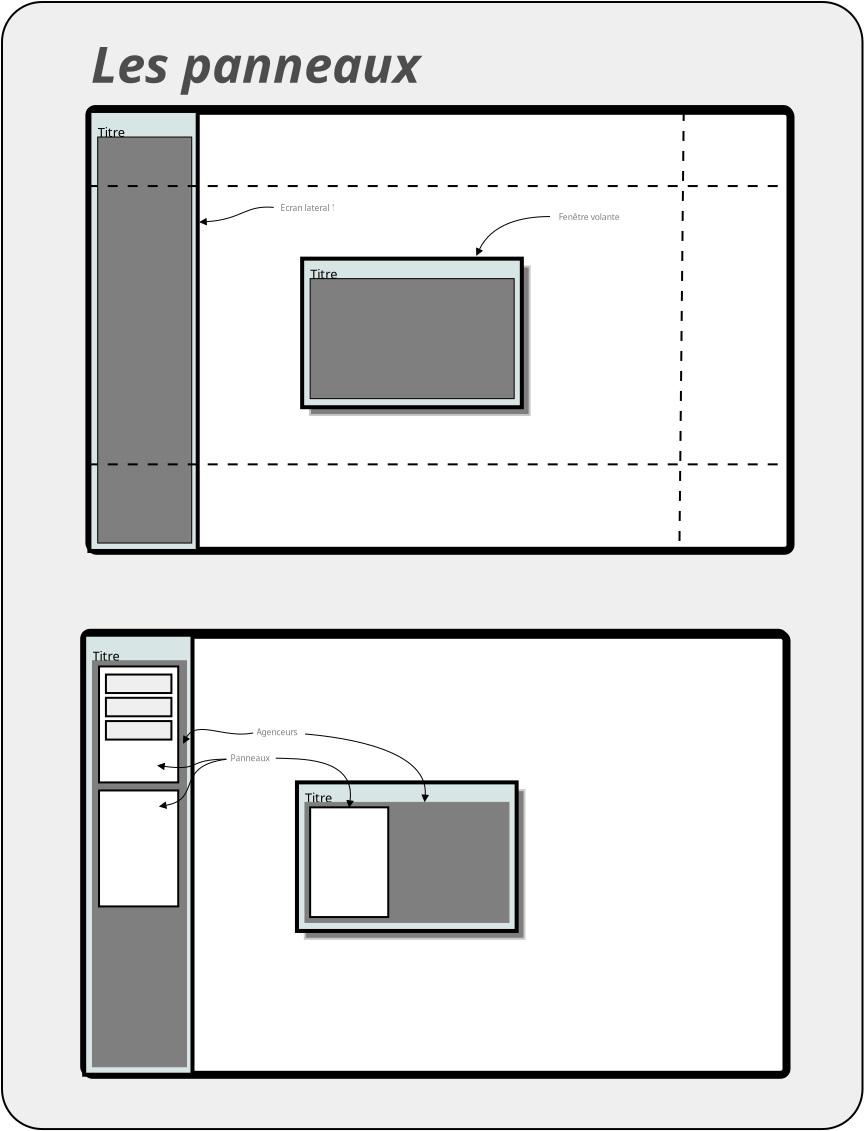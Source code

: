 <?xml version="1.0" encoding="UTF-8"?>
<dia:diagram xmlns:dia="http://www.lysator.liu.se/~alla/dia/">
  <dia:layer name="Nouveau calque 1" visible="true">
    <dia:object type="Standard - Box" version="0" id="O0">
      <dia:attribute name="obj_pos">
        <dia:point val="6.725,3.27"/>
      </dia:attribute>
      <dia:attribute name="obj_bb">
        <dia:rectangle val="6.675,3.22;49.8,59.672"/>
      </dia:attribute>
      <dia:attribute name="elem_corner">
        <dia:point val="6.725,3.27"/>
      </dia:attribute>
      <dia:attribute name="elem_width">
        <dia:real val="43.025"/>
      </dia:attribute>
      <dia:attribute name="elem_height">
        <dia:real val="56.352"/>
      </dia:attribute>
      <dia:attribute name="border_width">
        <dia:real val="0.1"/>
      </dia:attribute>
      <dia:attribute name="inner_color">
        <dia:color val="#efefef"/>
      </dia:attribute>
      <dia:attribute name="show_background">
        <dia:boolean val="true"/>
      </dia:attribute>
      <dia:attribute name="corner_radius">
        <dia:real val="2"/>
      </dia:attribute>
    </dia:object>
    <dia:object type="Standard - Box" version="0" id="O1">
      <dia:attribute name="obj_pos">
        <dia:point val="11.095,8.622"/>
      </dia:attribute>
      <dia:attribute name="obj_bb">
        <dia:rectangle val="10.895,8.422;46.295,30.822"/>
      </dia:attribute>
      <dia:attribute name="elem_corner">
        <dia:point val="11.095,8.622"/>
      </dia:attribute>
      <dia:attribute name="elem_width">
        <dia:real val="35"/>
      </dia:attribute>
      <dia:attribute name="elem_height">
        <dia:real val="22"/>
      </dia:attribute>
      <dia:attribute name="border_width">
        <dia:real val="0.4"/>
      </dia:attribute>
      <dia:attribute name="inner_color">
        <dia:color val="#efefef"/>
      </dia:attribute>
      <dia:attribute name="show_background">
        <dia:boolean val="false"/>
      </dia:attribute>
      <dia:attribute name="corner_radius">
        <dia:real val="0.3"/>
      </dia:attribute>
    </dia:object>
    <dia:object type="Standard - Box" version="0" id="O2">
      <dia:attribute name="obj_pos">
        <dia:point val="10.834,34.809"/>
      </dia:attribute>
      <dia:attribute name="obj_bb">
        <dia:rectangle val="10.634,34.609;46.034,57.009"/>
      </dia:attribute>
      <dia:attribute name="elem_corner">
        <dia:point val="10.834,34.809"/>
      </dia:attribute>
      <dia:attribute name="elem_width">
        <dia:real val="35"/>
      </dia:attribute>
      <dia:attribute name="elem_height">
        <dia:real val="22"/>
      </dia:attribute>
      <dia:attribute name="border_width">
        <dia:real val="0.4"/>
      </dia:attribute>
      <dia:attribute name="inner_color">
        <dia:color val="#efefef"/>
      </dia:attribute>
      <dia:attribute name="show_background">
        <dia:boolean val="false"/>
      </dia:attribute>
      <dia:attribute name="corner_radius">
        <dia:real val="0.3"/>
      </dia:attribute>
    </dia:object>
  </dia:layer>
  <dia:layer name="Arrière-plan" visible="true" active="true">
    <dia:object type="Standard - Text" version="1" id="O3">
      <dia:attribute name="obj_pos">
        <dia:point val="11.177,7.308"/>
      </dia:attribute>
      <dia:attribute name="obj_bb">
        <dia:rectangle val="11.177,4.95;30.965,7.908"/>
      </dia:attribute>
      <dia:attribute name="text">
        <dia:composite type="text">
          <dia:attribute name="string">
            <dia:string>#Les panneaux#</dia:string>
          </dia:attribute>
          <dia:attribute name="font">
            <dia:font family="sans" style="84" name="Helvetica"/>
          </dia:attribute>
          <dia:attribute name="height">
            <dia:real val="3.175"/>
          </dia:attribute>
          <dia:attribute name="pos">
            <dia:point val="11.177,7.308"/>
          </dia:attribute>
          <dia:attribute name="color">
            <dia:color val="#4d4d4d"/>
          </dia:attribute>
          <dia:attribute name="alignment">
            <dia:enum val="0"/>
          </dia:attribute>
        </dia:composite>
      </dia:attribute>
      <dia:attribute name="valign">
        <dia:enum val="3"/>
      </dia:attribute>
    </dia:object>
    <dia:object type="Standard - Box" version="0" id="O4">
      <dia:attribute name="obj_pos">
        <dia:point val="10.95,34.909"/>
      </dia:attribute>
      <dia:attribute name="obj_bb">
        <dia:rectangle val="10.75,34.709;46.15,57.109"/>
      </dia:attribute>
      <dia:attribute name="elem_corner">
        <dia:point val="10.95,34.909"/>
      </dia:attribute>
      <dia:attribute name="elem_width">
        <dia:real val="35"/>
      </dia:attribute>
      <dia:attribute name="elem_height">
        <dia:real val="22"/>
      </dia:attribute>
      <dia:attribute name="border_width">
        <dia:real val="0.4"/>
      </dia:attribute>
      <dia:attribute name="show_background">
        <dia:boolean val="true"/>
      </dia:attribute>
      <dia:attribute name="corner_radius">
        <dia:real val="0.3"/>
      </dia:attribute>
    </dia:object>
    <dia:object type="Standard - Box" version="0" id="O5">
      <dia:attribute name="obj_pos">
        <dia:point val="10.834,34.906"/>
      </dia:attribute>
      <dia:attribute name="obj_bb">
        <dia:rectangle val="10.734,34.806;16.35,57.006"/>
      </dia:attribute>
      <dia:attribute name="elem_corner">
        <dia:point val="10.834,34.906"/>
      </dia:attribute>
      <dia:attribute name="elem_width">
        <dia:real val="5.416"/>
      </dia:attribute>
      <dia:attribute name="elem_height">
        <dia:real val="22"/>
      </dia:attribute>
      <dia:attribute name="border_width">
        <dia:real val="0.2"/>
      </dia:attribute>
      <dia:attribute name="inner_color">
        <dia:color val="#d8e5e5"/>
      </dia:attribute>
      <dia:attribute name="show_background">
        <dia:boolean val="true"/>
      </dia:attribute>
    </dia:object>
    <dia:object type="Standard - Box" version="0" id="O6">
      <dia:attribute name="obj_pos">
        <dia:point val="21.864,42.68"/>
      </dia:attribute>
      <dia:attribute name="obj_bb">
        <dia:rectangle val="21.814,42.63;32.898,50.159"/>
      </dia:attribute>
      <dia:attribute name="elem_corner">
        <dia:point val="21.864,42.68"/>
      </dia:attribute>
      <dia:attribute name="elem_width">
        <dia:real val="10.984"/>
      </dia:attribute>
      <dia:attribute name="elem_height">
        <dia:real val="7.429"/>
      </dia:attribute>
      <dia:attribute name="border_width">
        <dia:real val="0.1"/>
      </dia:attribute>
      <dia:attribute name="border_color">
        <dia:color val="#c8c8c8"/>
      </dia:attribute>
      <dia:attribute name="inner_color">
        <dia:color val="#7f7f7f"/>
      </dia:attribute>
      <dia:attribute name="show_background">
        <dia:boolean val="true"/>
      </dia:attribute>
    </dia:object>
    <dia:object type="Standard - Box" version="0" id="O7">
      <dia:attribute name="obj_pos">
        <dia:point val="21.473,42.289"/>
      </dia:attribute>
      <dia:attribute name="obj_bb">
        <dia:rectangle val="21.373,42.189;32.557,49.818"/>
      </dia:attribute>
      <dia:attribute name="elem_corner">
        <dia:point val="21.473,42.289"/>
      </dia:attribute>
      <dia:attribute name="elem_width">
        <dia:real val="10.984"/>
      </dia:attribute>
      <dia:attribute name="elem_height">
        <dia:real val="7.429"/>
      </dia:attribute>
      <dia:attribute name="border_width">
        <dia:real val="0.2"/>
      </dia:attribute>
      <dia:attribute name="inner_color">
        <dia:color val="#d8e5e5"/>
      </dia:attribute>
      <dia:attribute name="show_background">
        <dia:boolean val="true"/>
      </dia:attribute>
    </dia:object>
    <dia:object type="Standard - Box" version="0" id="O8">
      <dia:attribute name="obj_pos">
        <dia:point val="11.25,36.209"/>
      </dia:attribute>
      <dia:attribute name="obj_bb">
        <dia:rectangle val="11.225,36.184;15.975,56.534"/>
      </dia:attribute>
      <dia:attribute name="elem_corner">
        <dia:point val="11.25,36.209"/>
      </dia:attribute>
      <dia:attribute name="elem_width">
        <dia:real val="4.7"/>
      </dia:attribute>
      <dia:attribute name="elem_height">
        <dia:real val="20.3"/>
      </dia:attribute>
      <dia:attribute name="border_width">
        <dia:real val="0.05"/>
      </dia:attribute>
      <dia:attribute name="border_color">
        <dia:color val="#7f7f7f"/>
      </dia:attribute>
      <dia:attribute name="inner_color">
        <dia:color val="#7f7f7f"/>
      </dia:attribute>
      <dia:attribute name="show_background">
        <dia:boolean val="true"/>
      </dia:attribute>
    </dia:object>
    <dia:object type="Standard - Box" version="0" id="O9">
      <dia:attribute name="obj_pos">
        <dia:point val="21.873,43.289"/>
      </dia:attribute>
      <dia:attribute name="obj_bb">
        <dia:rectangle val="21.848,43.264;32.098,49.314"/>
      </dia:attribute>
      <dia:attribute name="elem_corner">
        <dia:point val="21.873,43.289"/>
      </dia:attribute>
      <dia:attribute name="elem_width">
        <dia:real val="10.2"/>
      </dia:attribute>
      <dia:attribute name="elem_height">
        <dia:real val="6"/>
      </dia:attribute>
      <dia:attribute name="border_width">
        <dia:real val="0.05"/>
      </dia:attribute>
      <dia:attribute name="border_color">
        <dia:color val="#7f7f7f"/>
      </dia:attribute>
      <dia:attribute name="inner_color">
        <dia:color val="#7f7f7f"/>
      </dia:attribute>
      <dia:attribute name="show_background">
        <dia:boolean val="true"/>
      </dia:attribute>
    </dia:object>
    <dia:object type="Standard - Text" version="1" id="O10">
      <dia:attribute name="obj_pos">
        <dia:point val="11.25,36.209"/>
      </dia:attribute>
      <dia:attribute name="obj_bb">
        <dia:rectangle val="11.25,35.614;12.725,36.359"/>
      </dia:attribute>
      <dia:attribute name="text">
        <dia:composite type="text">
          <dia:attribute name="string">
            <dia:string>#Titre#</dia:string>
          </dia:attribute>
          <dia:attribute name="font">
            <dia:font family="sans" style="0" name="Helvetica"/>
          </dia:attribute>
          <dia:attribute name="height">
            <dia:real val="0.8"/>
          </dia:attribute>
          <dia:attribute name="pos">
            <dia:point val="11.25,36.209"/>
          </dia:attribute>
          <dia:attribute name="color">
            <dia:color val="#000000"/>
          </dia:attribute>
          <dia:attribute name="alignment">
            <dia:enum val="0"/>
          </dia:attribute>
        </dia:composite>
      </dia:attribute>
      <dia:attribute name="valign">
        <dia:enum val="3"/>
      </dia:attribute>
    </dia:object>
    <dia:object type="Standard - Text" version="1" id="O11">
      <dia:attribute name="obj_pos">
        <dia:point val="21.873,43.289"/>
      </dia:attribute>
      <dia:attribute name="obj_bb">
        <dia:rectangle val="21.873,42.694;23.348,43.439"/>
      </dia:attribute>
      <dia:attribute name="text">
        <dia:composite type="text">
          <dia:attribute name="string">
            <dia:string>#Titre#</dia:string>
          </dia:attribute>
          <dia:attribute name="font">
            <dia:font family="sans" style="0" name="Helvetica"/>
          </dia:attribute>
          <dia:attribute name="height">
            <dia:real val="0.8"/>
          </dia:attribute>
          <dia:attribute name="pos">
            <dia:point val="21.873,43.289"/>
          </dia:attribute>
          <dia:attribute name="color">
            <dia:color val="#000000"/>
          </dia:attribute>
          <dia:attribute name="alignment">
            <dia:enum val="0"/>
          </dia:attribute>
        </dia:composite>
      </dia:attribute>
      <dia:attribute name="valign">
        <dia:enum val="3"/>
      </dia:attribute>
    </dia:object>
    <dia:object type="Standard - Text" version="1" id="O12">
      <dia:attribute name="obj_pos">
        <dia:point val="18.153,41.232"/>
      </dia:attribute>
      <dia:attribute name="obj_bb">
        <dia:rectangle val="18.153,40.84;20.241,41.332"/>
      </dia:attribute>
      <dia:attribute name="text">
        <dia:composite type="text">
          <dia:attribute name="string">
            <dia:string>#Panneaux#</dia:string>
          </dia:attribute>
          <dia:attribute name="font">
            <dia:font family="sans" style="0" name="Helvetica"/>
          </dia:attribute>
          <dia:attribute name="height">
            <dia:real val="0.529"/>
          </dia:attribute>
          <dia:attribute name="pos">
            <dia:point val="18.153,41.232"/>
          </dia:attribute>
          <dia:attribute name="color">
            <dia:color val="#7f7f7f"/>
          </dia:attribute>
          <dia:attribute name="alignment">
            <dia:enum val="0"/>
          </dia:attribute>
        </dia:composite>
      </dia:attribute>
      <dia:attribute name="valign">
        <dia:enum val="3"/>
      </dia:attribute>
    </dia:object>
    <dia:object type="Standard - Box" version="0" id="O13">
      <dia:attribute name="obj_pos">
        <dia:point val="11.576,36.493"/>
      </dia:attribute>
      <dia:attribute name="obj_bb">
        <dia:rectangle val="11.526,36.443;15.585,42.341"/>
      </dia:attribute>
      <dia:attribute name="elem_corner">
        <dia:point val="11.576,36.493"/>
      </dia:attribute>
      <dia:attribute name="elem_width">
        <dia:real val="3.96"/>
      </dia:attribute>
      <dia:attribute name="elem_height">
        <dia:real val="5.798"/>
      </dia:attribute>
      <dia:attribute name="show_background">
        <dia:boolean val="true"/>
      </dia:attribute>
    </dia:object>
    <dia:object type="Standard - BezierLine" version="0" id="O14">
      <dia:attribute name="obj_pos">
        <dia:point val="17.92,41.125"/>
      </dia:attribute>
      <dia:attribute name="obj_bb">
        <dia:rectangle val="14.48,41.1;17.945,41.682"/>
      </dia:attribute>
      <dia:attribute name="bez_points">
        <dia:point val="17.92,41.125"/>
        <dia:point val="15.876,41.152"/>
        <dia:point val="16.757,41.732"/>
        <dia:point val="14.511,41.449"/>
      </dia:attribute>
      <dia:attribute name="corner_types">
        <dia:enum val="0"/>
        <dia:enum val="0"/>
      </dia:attribute>
      <dia:attribute name="line_width">
        <dia:real val="0.05"/>
      </dia:attribute>
      <dia:attribute name="end_arrow">
        <dia:enum val="3"/>
      </dia:attribute>
      <dia:attribute name="end_arrow_length">
        <dia:real val="0.3"/>
      </dia:attribute>
      <dia:attribute name="end_arrow_width">
        <dia:real val="0.3"/>
      </dia:attribute>
    </dia:object>
    <dia:object type="Standard - Box" version="0" id="O15">
      <dia:attribute name="obj_pos">
        <dia:point val="11.576,42.693"/>
      </dia:attribute>
      <dia:attribute name="obj_bb">
        <dia:rectangle val="11.526,42.643;15.585,48.541"/>
      </dia:attribute>
      <dia:attribute name="elem_corner">
        <dia:point val="11.576,42.693"/>
      </dia:attribute>
      <dia:attribute name="elem_width">
        <dia:real val="3.96"/>
      </dia:attribute>
      <dia:attribute name="elem_height">
        <dia:real val="5.798"/>
      </dia:attribute>
      <dia:attribute name="show_background">
        <dia:boolean val="true"/>
      </dia:attribute>
    </dia:object>
    <dia:object type="Standard - BezierLine" version="0" id="O16">
      <dia:attribute name="obj_pos">
        <dia:point val="17.956,41.132"/>
      </dia:attribute>
      <dia:attribute name="obj_bb">
        <dia:rectangle val="14.568,41.104;17.984,43.619"/>
      </dia:attribute>
      <dia:attribute name="bez_points">
        <dia:point val="17.956,41.132"/>
        <dia:point val="15.312,41.46"/>
        <dia:point val="16.757,43.122"/>
        <dia:point val="14.598,43.49"/>
      </dia:attribute>
      <dia:attribute name="corner_types">
        <dia:enum val="0"/>
        <dia:enum val="0"/>
      </dia:attribute>
      <dia:attribute name="line_width">
        <dia:real val="0.05"/>
      </dia:attribute>
      <dia:attribute name="end_arrow">
        <dia:enum val="3"/>
      </dia:attribute>
      <dia:attribute name="end_arrow_length">
        <dia:real val="0.3"/>
      </dia:attribute>
      <dia:attribute name="end_arrow_width">
        <dia:real val="0.3"/>
      </dia:attribute>
    </dia:object>
    <dia:object type="Standard - Box" version="0" id="O17">
      <dia:attribute name="obj_pos">
        <dia:point val="22.132,43.537"/>
      </dia:attribute>
      <dia:attribute name="obj_bb">
        <dia:rectangle val="22.082,43.487;26.087,49.074"/>
      </dia:attribute>
      <dia:attribute name="elem_corner">
        <dia:point val="22.132,43.537"/>
      </dia:attribute>
      <dia:attribute name="elem_width">
        <dia:real val="3.905"/>
      </dia:attribute>
      <dia:attribute name="elem_height">
        <dia:real val="5.486"/>
      </dia:attribute>
      <dia:attribute name="show_background">
        <dia:boolean val="true"/>
      </dia:attribute>
    </dia:object>
    <dia:object type="Standard - BezierLine" version="0" id="O18">
      <dia:attribute name="obj_pos">
        <dia:point val="20.413,41.078"/>
      </dia:attribute>
      <dia:attribute name="obj_bb">
        <dia:rectangle val="20.387,41.052;24.319,43.568"/>
      </dia:attribute>
      <dia:attribute name="bez_points">
        <dia:point val="20.413,41.078"/>
        <dia:point val="21.479,41.124"/>
        <dia:point val="24.421,40.973"/>
        <dia:point val="24.085,43.537"/>
      </dia:attribute>
      <dia:attribute name="corner_types">
        <dia:enum val="0"/>
        <dia:enum val="0"/>
      </dia:attribute>
      <dia:attribute name="line_width">
        <dia:real val="0.05"/>
      </dia:attribute>
      <dia:attribute name="end_arrow">
        <dia:enum val="3"/>
      </dia:attribute>
      <dia:attribute name="end_arrow_length">
        <dia:real val="0.3"/>
      </dia:attribute>
      <dia:attribute name="end_arrow_width">
        <dia:real val="0.3"/>
      </dia:attribute>
    </dia:object>
    <dia:object type="Standard - Text" version="1" id="O19">
      <dia:attribute name="obj_pos">
        <dia:point val="19.451,39.93"/>
      </dia:attribute>
      <dia:attribute name="obj_bb">
        <dia:rectangle val="19.451,39.538;21.689,40.03"/>
      </dia:attribute>
      <dia:attribute name="text">
        <dia:composite type="text">
          <dia:attribute name="string">
            <dia:string>#Agenceurs#</dia:string>
          </dia:attribute>
          <dia:attribute name="font">
            <dia:font family="sans" style="0" name="Helvetica"/>
          </dia:attribute>
          <dia:attribute name="height">
            <dia:real val="0.529"/>
          </dia:attribute>
          <dia:attribute name="pos">
            <dia:point val="19.451,39.93"/>
          </dia:attribute>
          <dia:attribute name="color">
            <dia:color val="#7f7f7f"/>
          </dia:attribute>
          <dia:attribute name="alignment">
            <dia:enum val="0"/>
          </dia:attribute>
        </dia:composite>
      </dia:attribute>
      <dia:attribute name="valign">
        <dia:enum val="3"/>
      </dia:attribute>
    </dia:object>
    <dia:object type="Standard - BezierLine" version="0" id="O20">
      <dia:attribute name="obj_pos">
        <dia:point val="19.281,39.819"/>
      </dia:attribute>
      <dia:attribute name="obj_bb">
        <dia:rectangle val="15.769,39.618;19.311,40.358"/>
      </dia:attribute>
      <dia:attribute name="bez_points">
        <dia:point val="19.281,39.819"/>
        <dia:point val="17.855,40.111"/>
        <dia:point val="16.447,39.126"/>
        <dia:point val="15.792,40.331"/>
      </dia:attribute>
      <dia:attribute name="corner_types">
        <dia:enum val="0"/>
        <dia:enum val="0"/>
      </dia:attribute>
      <dia:attribute name="line_width">
        <dia:real val="0.05"/>
      </dia:attribute>
      <dia:attribute name="end_arrow">
        <dia:enum val="3"/>
      </dia:attribute>
      <dia:attribute name="end_arrow_length">
        <dia:real val="0.3"/>
      </dia:attribute>
      <dia:attribute name="end_arrow_width">
        <dia:real val="0.3"/>
      </dia:attribute>
    </dia:object>
    <dia:object type="Standard - BezierLine" version="0" id="O21">
      <dia:attribute name="obj_pos">
        <dia:point val="21.877,39.868"/>
      </dia:attribute>
      <dia:attribute name="obj_bb">
        <dia:rectangle val="21.85,39.841;28.076,43.282"/>
      </dia:attribute>
      <dia:attribute name="bez_points">
        <dia:point val="21.877,39.868"/>
        <dia:point val="22.793,39.959"/>
        <dia:point val="28.089,40.379"/>
        <dia:point val="27.858,43.251"/>
      </dia:attribute>
      <dia:attribute name="corner_types">
        <dia:enum val="0"/>
        <dia:enum val="0"/>
      </dia:attribute>
      <dia:attribute name="line_width">
        <dia:real val="0.05"/>
      </dia:attribute>
      <dia:attribute name="end_arrow">
        <dia:enum val="3"/>
      </dia:attribute>
      <dia:attribute name="end_arrow_length">
        <dia:real val="0.3"/>
      </dia:attribute>
      <dia:attribute name="end_arrow_width">
        <dia:real val="0.3"/>
      </dia:attribute>
    </dia:object>
    <dia:object type="Standard - Box" version="0" id="O22">
      <dia:attribute name="obj_pos">
        <dia:point val="11.921,36.897"/>
      </dia:attribute>
      <dia:attribute name="obj_bb">
        <dia:rectangle val="11.871,36.847;15.246,37.872"/>
      </dia:attribute>
      <dia:attribute name="elem_corner">
        <dia:point val="11.921,36.897"/>
      </dia:attribute>
      <dia:attribute name="elem_width">
        <dia:real val="3.275"/>
      </dia:attribute>
      <dia:attribute name="elem_height">
        <dia:real val="0.925"/>
      </dia:attribute>
      <dia:attribute name="border_width">
        <dia:real val="0.1"/>
      </dia:attribute>
      <dia:attribute name="inner_color">
        <dia:color val="#efefef"/>
      </dia:attribute>
      <dia:attribute name="show_background">
        <dia:boolean val="true"/>
      </dia:attribute>
    </dia:object>
    <dia:object type="Standard - Box" version="0" id="O23">
      <dia:attribute name="obj_pos">
        <dia:point val="11.921,38.06"/>
      </dia:attribute>
      <dia:attribute name="obj_bb">
        <dia:rectangle val="11.871,38.01;15.246,39.035"/>
      </dia:attribute>
      <dia:attribute name="elem_corner">
        <dia:point val="11.921,38.06"/>
      </dia:attribute>
      <dia:attribute name="elem_width">
        <dia:real val="3.275"/>
      </dia:attribute>
      <dia:attribute name="elem_height">
        <dia:real val="0.925"/>
      </dia:attribute>
      <dia:attribute name="border_width">
        <dia:real val="0.1"/>
      </dia:attribute>
      <dia:attribute name="inner_color">
        <dia:color val="#efefef"/>
      </dia:attribute>
      <dia:attribute name="show_background">
        <dia:boolean val="true"/>
      </dia:attribute>
    </dia:object>
    <dia:object type="Standard - Box" version="0" id="O24">
      <dia:attribute name="obj_pos">
        <dia:point val="11.921,39.224"/>
      </dia:attribute>
      <dia:attribute name="obj_bb">
        <dia:rectangle val="11.871,39.174;15.246,40.199"/>
      </dia:attribute>
      <dia:attribute name="elem_corner">
        <dia:point val="11.921,39.224"/>
      </dia:attribute>
      <dia:attribute name="elem_width">
        <dia:real val="3.275"/>
      </dia:attribute>
      <dia:attribute name="elem_height">
        <dia:real val="0.925"/>
      </dia:attribute>
      <dia:attribute name="border_width">
        <dia:real val="0.1"/>
      </dia:attribute>
      <dia:attribute name="inner_color">
        <dia:color val="#efefef"/>
      </dia:attribute>
      <dia:attribute name="show_background">
        <dia:boolean val="true"/>
      </dia:attribute>
    </dia:object>
    <dia:group>
      <dia:object type="Standard - Box" version="0" id="O25">
        <dia:attribute name="obj_pos">
          <dia:point val="11.15,8.709"/>
        </dia:attribute>
        <dia:attribute name="obj_bb">
          <dia:rectangle val="10.95,8.509;46.35,30.909"/>
        </dia:attribute>
        <dia:attribute name="elem_corner">
          <dia:point val="11.15,8.709"/>
        </dia:attribute>
        <dia:attribute name="elem_width">
          <dia:real val="35"/>
        </dia:attribute>
        <dia:attribute name="elem_height">
          <dia:real val="22"/>
        </dia:attribute>
        <dia:attribute name="border_width">
          <dia:real val="0.4"/>
        </dia:attribute>
        <dia:attribute name="show_background">
          <dia:boolean val="true"/>
        </dia:attribute>
        <dia:attribute name="corner_radius">
          <dia:real val="0.3"/>
        </dia:attribute>
      </dia:object>
      <dia:object type="Standard - Box" version="0" id="O26">
        <dia:attribute name="obj_pos">
          <dia:point val="11.095,8.718"/>
        </dia:attribute>
        <dia:attribute name="obj_bb">
          <dia:rectangle val="10.995,8.618;16.611,30.818"/>
        </dia:attribute>
        <dia:attribute name="elem_corner">
          <dia:point val="11.095,8.718"/>
        </dia:attribute>
        <dia:attribute name="elem_width">
          <dia:real val="5.416"/>
        </dia:attribute>
        <dia:attribute name="elem_height">
          <dia:real val="22"/>
        </dia:attribute>
        <dia:attribute name="border_width">
          <dia:real val="0.2"/>
        </dia:attribute>
        <dia:attribute name="inner_color">
          <dia:color val="#d8e5e5"/>
        </dia:attribute>
        <dia:attribute name="show_background">
          <dia:boolean val="true"/>
        </dia:attribute>
      </dia:object>
      <dia:object type="Standard - Box" version="0" id="O27">
        <dia:attribute name="obj_pos">
          <dia:point val="22.124,16.493"/>
        </dia:attribute>
        <dia:attribute name="obj_bb">
          <dia:rectangle val="22.074,16.443;33.158,23.972"/>
        </dia:attribute>
        <dia:attribute name="elem_corner">
          <dia:point val="22.124,16.493"/>
        </dia:attribute>
        <dia:attribute name="elem_width">
          <dia:real val="10.984"/>
        </dia:attribute>
        <dia:attribute name="elem_height">
          <dia:real val="7.429"/>
        </dia:attribute>
        <dia:attribute name="border_width">
          <dia:real val="0.1"/>
        </dia:attribute>
        <dia:attribute name="border_color">
          <dia:color val="#c8c8c8"/>
        </dia:attribute>
        <dia:attribute name="inner_color">
          <dia:color val="#7f7f7f"/>
        </dia:attribute>
        <dia:attribute name="show_background">
          <dia:boolean val="true"/>
        </dia:attribute>
      </dia:object>
      <dia:object type="Standard - Box" version="0" id="O28">
        <dia:attribute name="obj_pos">
          <dia:point val="21.733,16.102"/>
        </dia:attribute>
        <dia:attribute name="obj_bb">
          <dia:rectangle val="21.633,16.002;32.817,23.631"/>
        </dia:attribute>
        <dia:attribute name="elem_corner">
          <dia:point val="21.733,16.102"/>
        </dia:attribute>
        <dia:attribute name="elem_width">
          <dia:real val="10.984"/>
        </dia:attribute>
        <dia:attribute name="elem_height">
          <dia:real val="7.429"/>
        </dia:attribute>
        <dia:attribute name="border_width">
          <dia:real val="0.2"/>
        </dia:attribute>
        <dia:attribute name="inner_color">
          <dia:color val="#d8e5e5"/>
        </dia:attribute>
        <dia:attribute name="show_background">
          <dia:boolean val="true"/>
        </dia:attribute>
      </dia:object>
      <dia:object type="Standard - Box" version="0" id="O29">
        <dia:attribute name="obj_pos">
          <dia:point val="11.511,10.022"/>
        </dia:attribute>
        <dia:attribute name="obj_bb">
          <dia:rectangle val="11.486,9.997;16.236,30.347"/>
        </dia:attribute>
        <dia:attribute name="elem_corner">
          <dia:point val="11.511,10.022"/>
        </dia:attribute>
        <dia:attribute name="elem_width">
          <dia:real val="4.7"/>
        </dia:attribute>
        <dia:attribute name="elem_height">
          <dia:real val="20.3"/>
        </dia:attribute>
        <dia:attribute name="border_width">
          <dia:real val="0.05"/>
        </dia:attribute>
        <dia:attribute name="inner_color">
          <dia:color val="#7f7f7f"/>
        </dia:attribute>
        <dia:attribute name="show_background">
          <dia:boolean val="true"/>
        </dia:attribute>
      </dia:object>
      <dia:object type="Standard - Box" version="0" id="O30">
        <dia:attribute name="obj_pos">
          <dia:point val="22.133,17.102"/>
        </dia:attribute>
        <dia:attribute name="obj_bb">
          <dia:rectangle val="22.108,17.077;32.358,23.127"/>
        </dia:attribute>
        <dia:attribute name="elem_corner">
          <dia:point val="22.133,17.102"/>
        </dia:attribute>
        <dia:attribute name="elem_width">
          <dia:real val="10.2"/>
        </dia:attribute>
        <dia:attribute name="elem_height">
          <dia:real val="6"/>
        </dia:attribute>
        <dia:attribute name="border_width">
          <dia:real val="0.05"/>
        </dia:attribute>
        <dia:attribute name="inner_color">
          <dia:color val="#7f7f7f"/>
        </dia:attribute>
        <dia:attribute name="show_background">
          <dia:boolean val="true"/>
        </dia:attribute>
      </dia:object>
      <dia:object type="Standard - Text" version="1" id="O31">
        <dia:attribute name="obj_pos">
          <dia:point val="11.511,10.022"/>
        </dia:attribute>
        <dia:attribute name="obj_bb">
          <dia:rectangle val="11.511,9.427;12.986,10.172"/>
        </dia:attribute>
        <dia:attribute name="text">
          <dia:composite type="text">
            <dia:attribute name="string">
              <dia:string>#Titre#</dia:string>
            </dia:attribute>
            <dia:attribute name="font">
              <dia:font family="sans" style="0" name="Helvetica"/>
            </dia:attribute>
            <dia:attribute name="height">
              <dia:real val="0.8"/>
            </dia:attribute>
            <dia:attribute name="pos">
              <dia:point val="11.511,10.022"/>
            </dia:attribute>
            <dia:attribute name="color">
              <dia:color val="#000000"/>
            </dia:attribute>
            <dia:attribute name="alignment">
              <dia:enum val="0"/>
            </dia:attribute>
          </dia:composite>
        </dia:attribute>
        <dia:attribute name="valign">
          <dia:enum val="3"/>
        </dia:attribute>
      </dia:object>
      <dia:object type="Standard - Text" version="1" id="O32">
        <dia:attribute name="obj_pos">
          <dia:point val="22.133,17.102"/>
        </dia:attribute>
        <dia:attribute name="obj_bb">
          <dia:rectangle val="22.133,16.507;23.608,17.252"/>
        </dia:attribute>
        <dia:attribute name="text">
          <dia:composite type="text">
            <dia:attribute name="string">
              <dia:string>#Titre#</dia:string>
            </dia:attribute>
            <dia:attribute name="font">
              <dia:font family="sans" style="0" name="Helvetica"/>
            </dia:attribute>
            <dia:attribute name="height">
              <dia:real val="0.8"/>
            </dia:attribute>
            <dia:attribute name="pos">
              <dia:point val="22.133,17.102"/>
            </dia:attribute>
            <dia:attribute name="color">
              <dia:color val="#000000"/>
            </dia:attribute>
            <dia:attribute name="alignment">
              <dia:enum val="0"/>
            </dia:attribute>
          </dia:composite>
        </dia:attribute>
        <dia:attribute name="valign">
          <dia:enum val="3"/>
        </dia:attribute>
      </dia:object>
      <dia:object type="Standard - Line" version="0" id="O33">
        <dia:attribute name="obj_pos">
          <dia:point val="11.011,26.388"/>
        </dia:attribute>
        <dia:attribute name="obj_bb">
          <dia:rectangle val="10.961,26.338;46.061,26.438"/>
        </dia:attribute>
        <dia:attribute name="conn_endpoints">
          <dia:point val="11.011,26.388"/>
          <dia:point val="46.011,26.388"/>
        </dia:attribute>
        <dia:attribute name="numcp">
          <dia:int val="1"/>
        </dia:attribute>
        <dia:attribute name="line_style">
          <dia:enum val="1"/>
        </dia:attribute>
        <dia:attribute name="dashlength">
          <dia:real val="0.5"/>
        </dia:attribute>
      </dia:object>
      <dia:object type="Standard - Line" version="0" id="O34">
        <dia:attribute name="obj_pos">
          <dia:point val="11.011,12.473"/>
        </dia:attribute>
        <dia:attribute name="obj_bb">
          <dia:rectangle val="10.961,12.423;46.061,12.523"/>
        </dia:attribute>
        <dia:attribute name="conn_endpoints">
          <dia:point val="11.011,12.473"/>
          <dia:point val="46.011,12.473"/>
        </dia:attribute>
        <dia:attribute name="numcp">
          <dia:int val="1"/>
        </dia:attribute>
        <dia:attribute name="line_style">
          <dia:enum val="1"/>
        </dia:attribute>
        <dia:attribute name="dashlength">
          <dia:real val="0.5"/>
        </dia:attribute>
      </dia:object>
      <dia:object type="Standard - Line" version="0" id="O35">
        <dia:attribute name="obj_pos">
          <dia:point val="40.811,8.718"/>
        </dia:attribute>
        <dia:attribute name="obj_bb">
          <dia:rectangle val="40.544,8.668;40.861,30.768"/>
        </dia:attribute>
        <dia:attribute name="conn_endpoints">
          <dia:point val="40.811,8.718"/>
          <dia:point val="40.595,30.718"/>
        </dia:attribute>
        <dia:attribute name="numcp">
          <dia:int val="1"/>
        </dia:attribute>
        <dia:attribute name="line_style">
          <dia:enum val="1"/>
        </dia:attribute>
        <dia:attribute name="dashlength">
          <dia:real val="0.5"/>
        </dia:attribute>
      </dia:object>
    </dia:group>
    <dia:object type="Standard - BezierLine" version="0" id="O36">
      <dia:attribute name="obj_pos">
        <dia:point val="34.124,13.998"/>
      </dia:attribute>
      <dia:attribute name="obj_bb">
        <dia:rectangle val="30.424,13.973;34.15,15.965"/>
      </dia:attribute>
      <dia:attribute name="bez_points">
        <dia:point val="34.124,13.998"/>
        <dia:point val="32.658,13.992"/>
        <dia:point val="31.19,14.387"/>
        <dia:point val="30.454,15.937"/>
      </dia:attribute>
      <dia:attribute name="corner_types">
        <dia:enum val="0"/>
        <dia:enum val="0"/>
      </dia:attribute>
      <dia:attribute name="line_width">
        <dia:real val="0.05"/>
      </dia:attribute>
      <dia:attribute name="end_arrow">
        <dia:enum val="3"/>
      </dia:attribute>
      <dia:attribute name="end_arrow_length">
        <dia:real val="0.3"/>
      </dia:attribute>
      <dia:attribute name="end_arrow_width">
        <dia:real val="0.3"/>
      </dia:attribute>
    </dia:object>
    <dia:object type="Standard - BezierLine" version="0" id="O37">
      <dia:attribute name="obj_pos">
        <dia:point val="20.313,13.539"/>
      </dia:attribute>
      <dia:attribute name="obj_bb">
        <dia:rectangle val="16.582,13.499;20.34,14.443"/>
      </dia:attribute>
      <dia:attribute name="bez_points">
        <dia:point val="20.313,13.539"/>
        <dia:point val="18.862,13.413"/>
        <dia:point val="18.736,14.148"/>
        <dia:point val="16.613,14.274"/>
      </dia:attribute>
      <dia:attribute name="corner_types">
        <dia:enum val="0"/>
        <dia:enum val="0"/>
      </dia:attribute>
      <dia:attribute name="line_width">
        <dia:real val="0.05"/>
      </dia:attribute>
      <dia:attribute name="end_arrow">
        <dia:enum val="3"/>
      </dia:attribute>
      <dia:attribute name="end_arrow_length">
        <dia:real val="0.3"/>
      </dia:attribute>
      <dia:attribute name="end_arrow_width">
        <dia:real val="0.3"/>
      </dia:attribute>
    </dia:object>
    <dia:object type="Standard - Text" version="1" id="O38">
      <dia:attribute name="obj_pos">
        <dia:point val="20.65,13.725"/>
      </dia:attribute>
      <dia:attribute name="obj_bb">
        <dia:rectangle val="20.65,13.32;23.755,13.85"/>
      </dia:attribute>
      <dia:attribute name="text">
        <dia:composite type="text">
          <dia:attribute name="string">
            <dia:string>#Ecran lateral 1#</dia:string>
          </dia:attribute>
          <dia:attribute name="font">
            <dia:font family="sans" style="0" name="Helvetica"/>
          </dia:attribute>
          <dia:attribute name="height">
            <dia:real val="0.529"/>
          </dia:attribute>
          <dia:attribute name="pos">
            <dia:point val="20.65,13.725"/>
          </dia:attribute>
          <dia:attribute name="color">
            <dia:color val="#7f7f7f"/>
          </dia:attribute>
          <dia:attribute name="alignment">
            <dia:enum val="0"/>
          </dia:attribute>
        </dia:composite>
      </dia:attribute>
      <dia:attribute name="valign">
        <dia:enum val="3"/>
      </dia:attribute>
    </dia:object>
    <dia:object type="Standard - Text" version="1" id="O39">
      <dia:attribute name="obj_pos">
        <dia:point val="34.564,14.18"/>
      </dia:attribute>
      <dia:attribute name="obj_bb">
        <dia:rectangle val="34.564,13.787;37.904,14.28"/>
      </dia:attribute>
      <dia:attribute name="text">
        <dia:composite type="text">
          <dia:attribute name="string">
            <dia:string>#Fenêtre volante#</dia:string>
          </dia:attribute>
          <dia:attribute name="font">
            <dia:font family="sans" style="0" name="Helvetica"/>
          </dia:attribute>
          <dia:attribute name="height">
            <dia:real val="0.529"/>
          </dia:attribute>
          <dia:attribute name="pos">
            <dia:point val="34.564,14.18"/>
          </dia:attribute>
          <dia:attribute name="color">
            <dia:color val="#7f7f7f"/>
          </dia:attribute>
          <dia:attribute name="alignment">
            <dia:enum val="0"/>
          </dia:attribute>
        </dia:composite>
      </dia:attribute>
      <dia:attribute name="valign">
        <dia:enum val="3"/>
      </dia:attribute>
    </dia:object>
  </dia:layer>
</dia:diagram>
